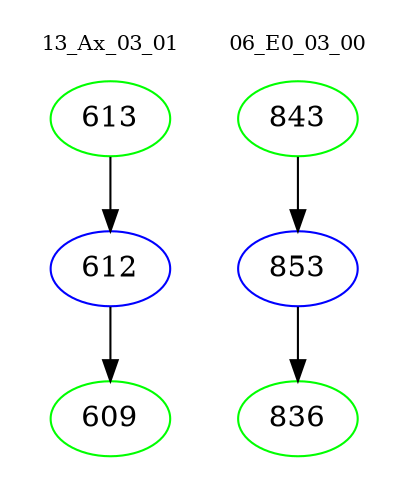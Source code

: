 digraph{
subgraph cluster_0 {
color = white
label = "13_Ax_03_01";
fontsize=10;
T0_613 [label="613", color="green"]
T0_613 -> T0_612 [color="black"]
T0_612 [label="612", color="blue"]
T0_612 -> T0_609 [color="black"]
T0_609 [label="609", color="green"]
}
subgraph cluster_1 {
color = white
label = "06_E0_03_00";
fontsize=10;
T1_843 [label="843", color="green"]
T1_843 -> T1_853 [color="black"]
T1_853 [label="853", color="blue"]
T1_853 -> T1_836 [color="black"]
T1_836 [label="836", color="green"]
}
}
